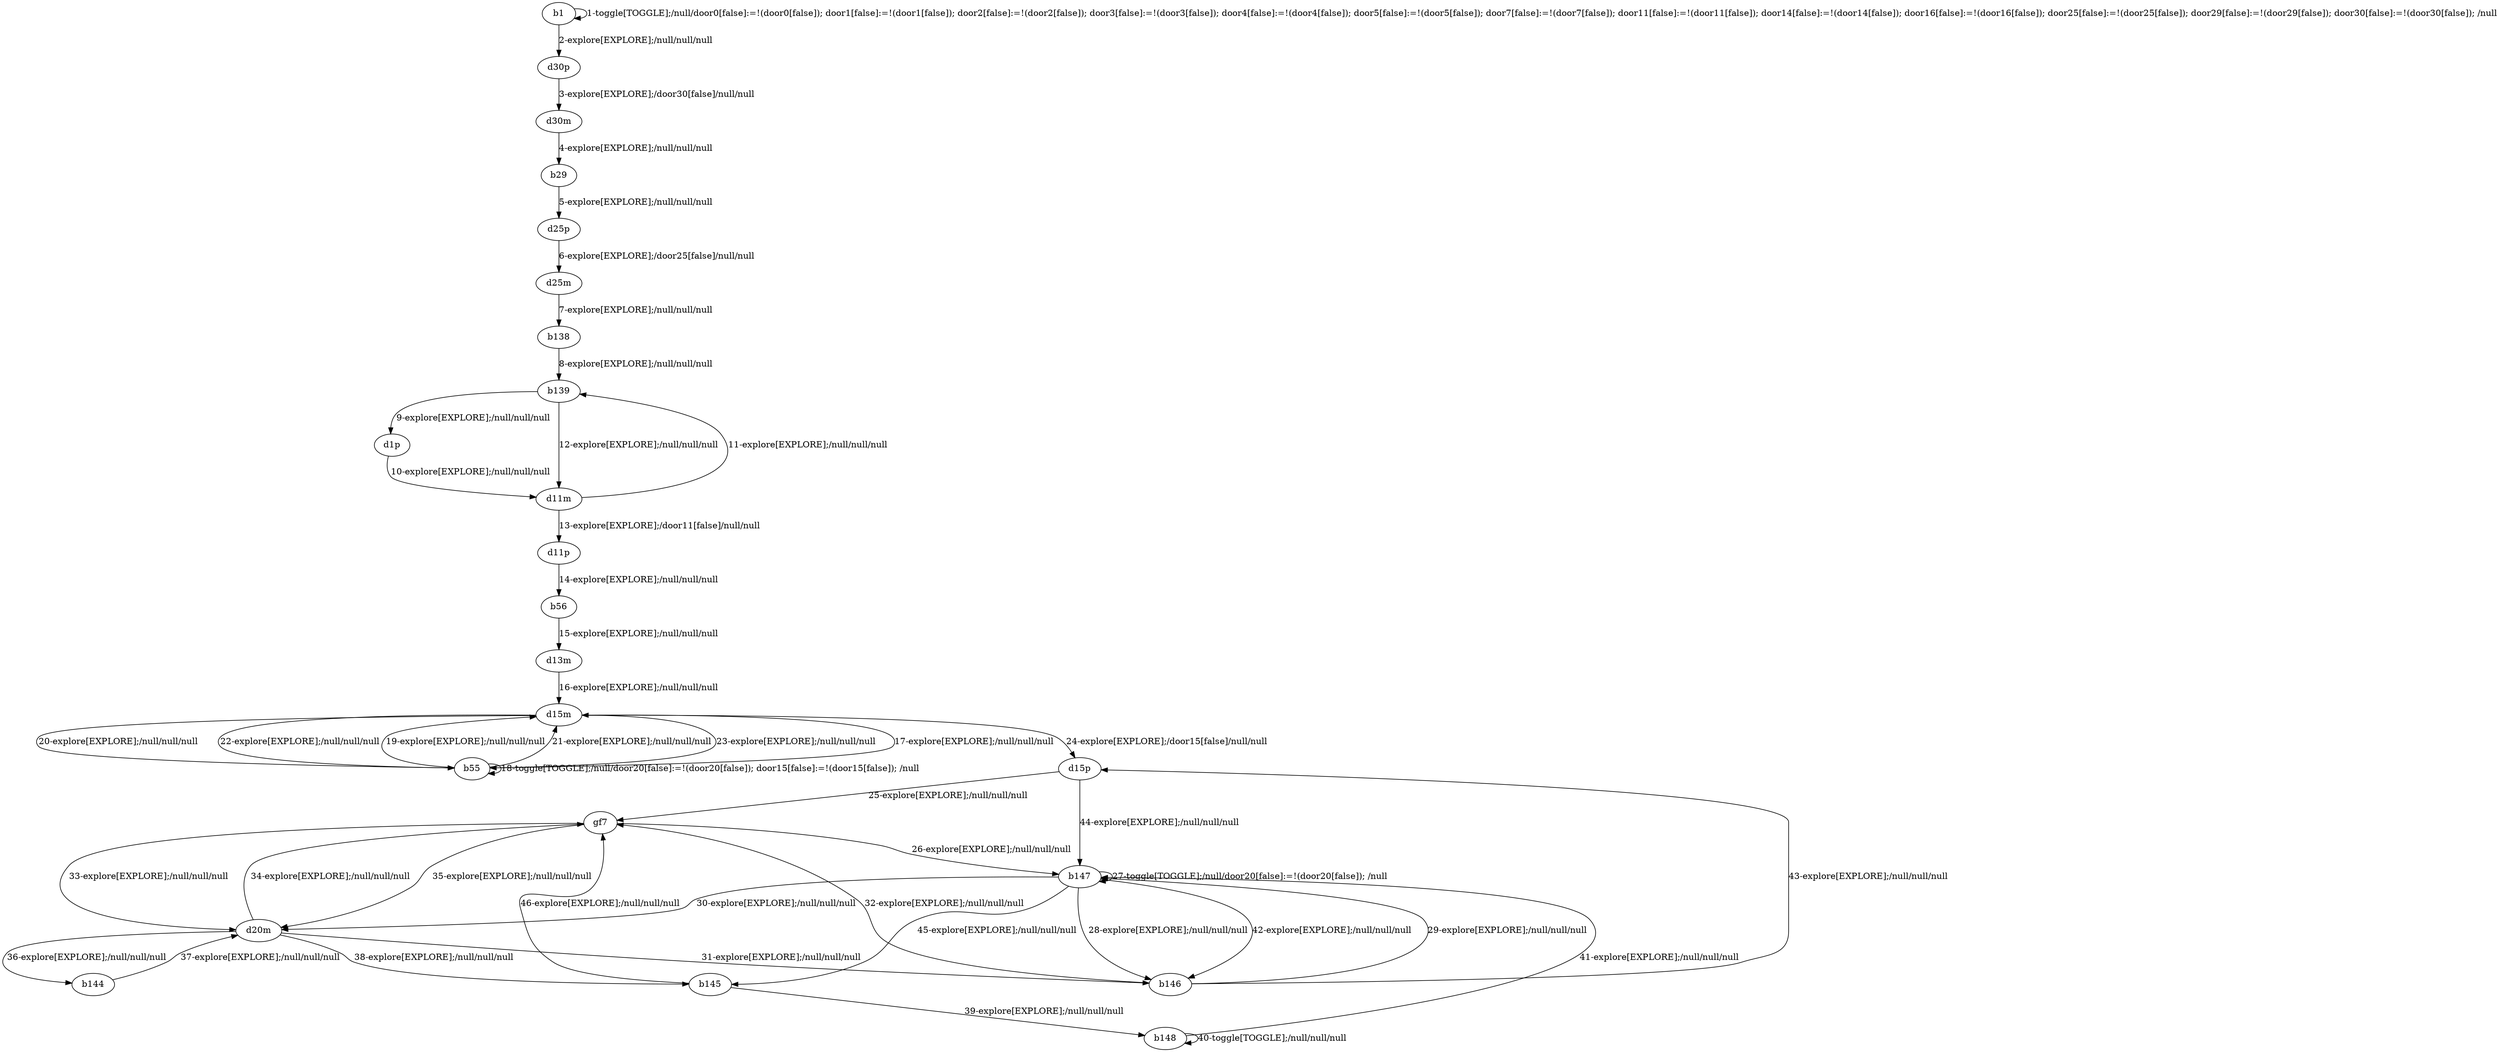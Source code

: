 # Total number of goals covered by this test: 1
# b145 --> gf7

digraph g {
"b1" -> "b1" [label = "1-toggle[TOGGLE];/null/door0[false]:=!(door0[false]); door1[false]:=!(door1[false]); door2[false]:=!(door2[false]); door3[false]:=!(door3[false]); door4[false]:=!(door4[false]); door5[false]:=!(door5[false]); door7[false]:=!(door7[false]); door11[false]:=!(door11[false]); door14[false]:=!(door14[false]); door16[false]:=!(door16[false]); door25[false]:=!(door25[false]); door29[false]:=!(door29[false]); door30[false]:=!(door30[false]); /null"];
"b1" -> "d30p" [label = "2-explore[EXPLORE];/null/null/null"];
"d30p" -> "d30m" [label = "3-explore[EXPLORE];/door30[false]/null/null"];
"d30m" -> "b29" [label = "4-explore[EXPLORE];/null/null/null"];
"b29" -> "d25p" [label = "5-explore[EXPLORE];/null/null/null"];
"d25p" -> "d25m" [label = "6-explore[EXPLORE];/door25[false]/null/null"];
"d25m" -> "b138" [label = "7-explore[EXPLORE];/null/null/null"];
"b138" -> "b139" [label = "8-explore[EXPLORE];/null/null/null"];
"b139" -> "d1p" [label = "9-explore[EXPLORE];/null/null/null"];
"d1p" -> "d11m" [label = "10-explore[EXPLORE];/null/null/null"];
"d11m" -> "b139" [label = "11-explore[EXPLORE];/null/null/null"];
"b139" -> "d11m" [label = "12-explore[EXPLORE];/null/null/null"];
"d11m" -> "d11p" [label = "13-explore[EXPLORE];/door11[false]/null/null"];
"d11p" -> "b56" [label = "14-explore[EXPLORE];/null/null/null"];
"b56" -> "d13m" [label = "15-explore[EXPLORE];/null/null/null"];
"d13m" -> "d15m" [label = "16-explore[EXPLORE];/null/null/null"];
"d15m" -> "b55" [label = "17-explore[EXPLORE];/null/null/null"];
"b55" -> "b55" [label = "18-toggle[TOGGLE];/null/door20[false]:=!(door20[false]); door15[false]:=!(door15[false]); /null"];
"b55" -> "d15m" [label = "19-explore[EXPLORE];/null/null/null"];
"d15m" -> "b55" [label = "20-explore[EXPLORE];/null/null/null"];
"b55" -> "d15m" [label = "21-explore[EXPLORE];/null/null/null"];
"d15m" -> "b55" [label = "22-explore[EXPLORE];/null/null/null"];
"b55" -> "d15m" [label = "23-explore[EXPLORE];/null/null/null"];
"d15m" -> "d15p" [label = "24-explore[EXPLORE];/door15[false]/null/null"];
"d15p" -> "gf7" [label = "25-explore[EXPLORE];/null/null/null"];
"gf7" -> "b147" [label = "26-explore[EXPLORE];/null/null/null"];
"b147" -> "b147" [label = "27-toggle[TOGGLE];/null/door20[false]:=!(door20[false]); /null"];
"b147" -> "b146" [label = "28-explore[EXPLORE];/null/null/null"];
"b146" -> "b147" [label = "29-explore[EXPLORE];/null/null/null"];
"b147" -> "d20m" [label = "30-explore[EXPLORE];/null/null/null"];
"d20m" -> "b146" [label = "31-explore[EXPLORE];/null/null/null"];
"b146" -> "gf7" [label = "32-explore[EXPLORE];/null/null/null"];
"gf7" -> "d20m" [label = "33-explore[EXPLORE];/null/null/null"];
"d20m" -> "gf7" [label = "34-explore[EXPLORE];/null/null/null"];
"gf7" -> "d20m" [label = "35-explore[EXPLORE];/null/null/null"];
"d20m" -> "b144" [label = "36-explore[EXPLORE];/null/null/null"];
"b144" -> "d20m" [label = "37-explore[EXPLORE];/null/null/null"];
"d20m" -> "b145" [label = "38-explore[EXPLORE];/null/null/null"];
"b145" -> "b148" [label = "39-explore[EXPLORE];/null/null/null"];
"b148" -> "b148" [label = "40-toggle[TOGGLE];/null/null/null"];
"b148" -> "b147" [label = "41-explore[EXPLORE];/null/null/null"];
"b147" -> "b146" [label = "42-explore[EXPLORE];/null/null/null"];
"b146" -> "d15p" [label = "43-explore[EXPLORE];/null/null/null"];
"d15p" -> "b147" [label = "44-explore[EXPLORE];/null/null/null"];
"b147" -> "b145" [label = "45-explore[EXPLORE];/null/null/null"];
"b145" -> "gf7" [label = "46-explore[EXPLORE];/null/null/null"];
}